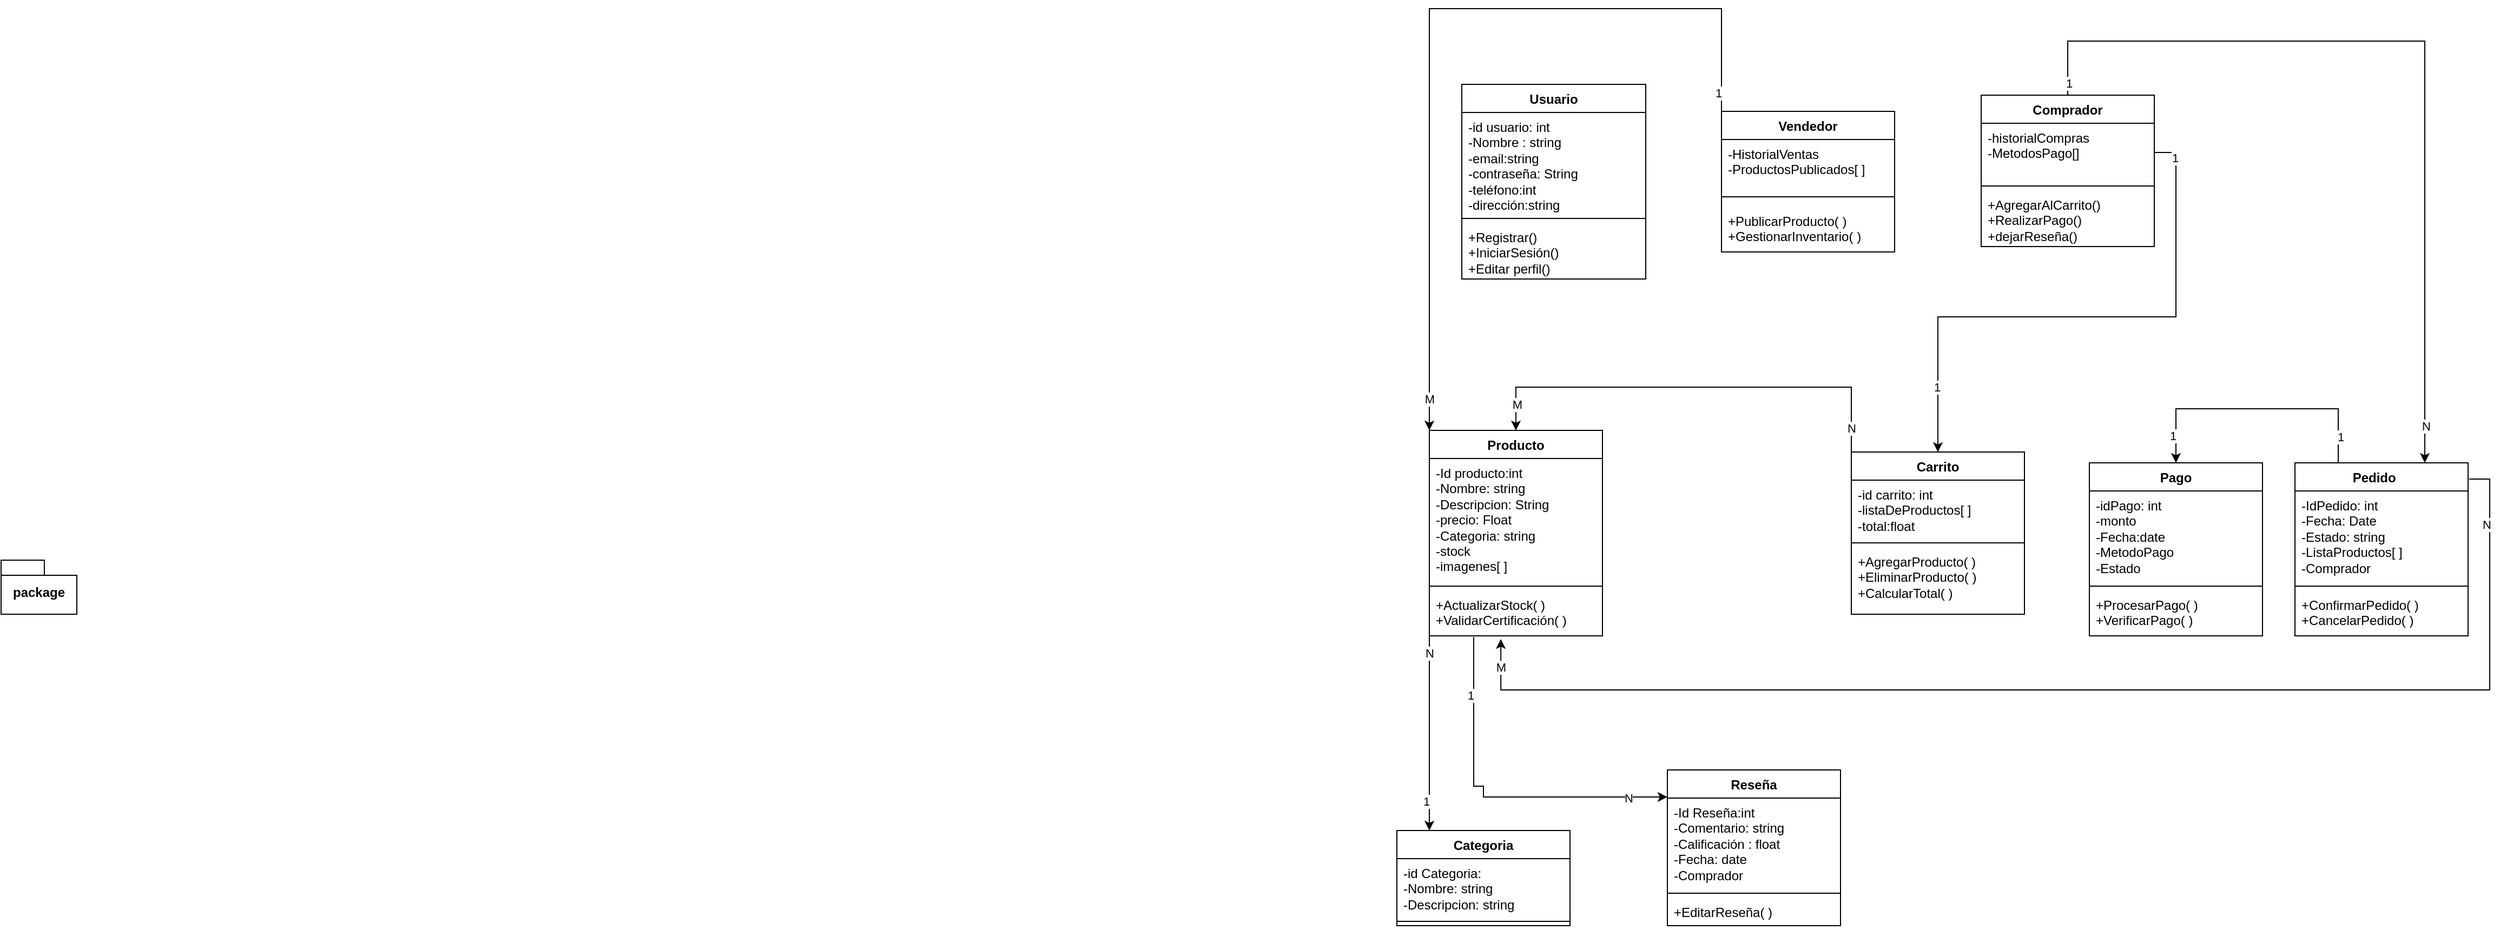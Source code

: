 <mxfile version="28.2.0">
  <diagram name="Página-1" id="iJfHRQVnBRbnl0wtBjf-">
    <mxGraphModel dx="3691" dy="2290" grid="1" gridSize="10" guides="1" tooltips="1" connect="1" arrows="1" fold="1" page="1" pageScale="1" pageWidth="827" pageHeight="1169" math="0" shadow="0">
      <root>
        <mxCell id="0" />
        <mxCell id="1" parent="0" />
        <mxCell id="5YB8JBH2bqorzOYy5yli-1" value="Usuario" style="swimlane;fontStyle=1;align=center;verticalAlign=top;childLayout=stackLayout;horizontal=1;startSize=26;horizontalStack=0;resizeParent=1;resizeParentMax=0;resizeLast=0;collapsible=1;marginBottom=0;whiteSpace=wrap;html=1;" parent="1" vertex="1">
          <mxGeometry x="70" y="20" width="170" height="180" as="geometry" />
        </mxCell>
        <mxCell id="5YB8JBH2bqorzOYy5yli-2" value="-id usuario: int&lt;div&gt;-Nombre : string&lt;/div&gt;&lt;div&gt;-email:string&lt;/div&gt;&lt;div&gt;-contraseña: String&lt;/div&gt;&lt;div&gt;-teléfono:int&lt;/div&gt;&lt;div&gt;-dirección:string&lt;/div&gt;" style="text;strokeColor=none;fillColor=none;align=left;verticalAlign=top;spacingLeft=4;spacingRight=4;overflow=hidden;rotatable=0;points=[[0,0.5],[1,0.5]];portConstraint=eastwest;whiteSpace=wrap;html=1;" parent="5YB8JBH2bqorzOYy5yli-1" vertex="1">
          <mxGeometry y="26" width="170" height="94" as="geometry" />
        </mxCell>
        <mxCell id="5YB8JBH2bqorzOYy5yli-3" value="" style="line;strokeWidth=1;fillColor=none;align=left;verticalAlign=middle;spacingTop=-1;spacingLeft=3;spacingRight=3;rotatable=0;labelPosition=right;points=[];portConstraint=eastwest;strokeColor=inherit;" parent="5YB8JBH2bqorzOYy5yli-1" vertex="1">
          <mxGeometry y="120" width="170" height="8" as="geometry" />
        </mxCell>
        <mxCell id="5YB8JBH2bqorzOYy5yli-4" value="+Registrar()&lt;div&gt;+IniciarSesión()&lt;/div&gt;&lt;div&gt;+Editar perfil()&lt;/div&gt;" style="text;strokeColor=none;fillColor=none;align=left;verticalAlign=top;spacingLeft=4;spacingRight=4;overflow=hidden;rotatable=0;points=[[0,0.5],[1,0.5]];portConstraint=eastwest;whiteSpace=wrap;html=1;" parent="5YB8JBH2bqorzOYy5yli-1" vertex="1">
          <mxGeometry y="128" width="170" height="52" as="geometry" />
        </mxCell>
        <mxCell id="LVgnrMWe8Is_c_3PkuOZ-48" style="edgeStyle=orthogonalEdgeStyle;rounded=0;orthogonalLoop=1;jettySize=auto;html=1;entryX=0.75;entryY=0;entryDx=0;entryDy=0;" edge="1" parent="1" target="LVgnrMWe8Is_c_3PkuOZ-26">
          <mxGeometry relative="1" as="geometry">
            <mxPoint x="630" y="30" as="sourcePoint" />
            <Array as="points">
              <mxPoint x="630" y="-20" />
              <mxPoint x="960" y="-20" />
            </Array>
          </mxGeometry>
        </mxCell>
        <mxCell id="LVgnrMWe8Is_c_3PkuOZ-49" value="1" style="edgeLabel;html=1;align=center;verticalAlign=middle;resizable=0;points=[];" vertex="1" connectable="0" parent="LVgnrMWe8Is_c_3PkuOZ-48">
          <mxGeometry x="-0.97" y="-1" relative="1" as="geometry">
            <mxPoint as="offset" />
          </mxGeometry>
        </mxCell>
        <mxCell id="LVgnrMWe8Is_c_3PkuOZ-50" value="N" style="edgeLabel;html=1;align=center;verticalAlign=middle;resizable=0;points=[];" vertex="1" connectable="0" parent="LVgnrMWe8Is_c_3PkuOZ-48">
          <mxGeometry x="0.91" y="1" relative="1" as="geometry">
            <mxPoint as="offset" />
          </mxGeometry>
        </mxCell>
        <mxCell id="LVgnrMWe8Is_c_3PkuOZ-1" value="Comprador" style="swimlane;fontStyle=1;align=center;verticalAlign=top;childLayout=stackLayout;horizontal=1;startSize=26;horizontalStack=0;resizeParent=1;resizeParentMax=0;resizeLast=0;collapsible=1;marginBottom=0;whiteSpace=wrap;html=1;" vertex="1" parent="1">
          <mxGeometry x="550" y="30" width="160" height="140" as="geometry" />
        </mxCell>
        <mxCell id="LVgnrMWe8Is_c_3PkuOZ-2" value="-historialCompras&lt;div&gt;-MetodosPago[]&lt;/div&gt;" style="text;strokeColor=none;fillColor=none;align=left;verticalAlign=top;spacingLeft=4;spacingRight=4;overflow=hidden;rotatable=0;points=[[0,0.5],[1,0.5]];portConstraint=eastwest;whiteSpace=wrap;html=1;" vertex="1" parent="LVgnrMWe8Is_c_3PkuOZ-1">
          <mxGeometry y="26" width="160" height="54" as="geometry" />
        </mxCell>
        <mxCell id="LVgnrMWe8Is_c_3PkuOZ-3" value="" style="line;strokeWidth=1;fillColor=none;align=left;verticalAlign=middle;spacingTop=-1;spacingLeft=3;spacingRight=3;rotatable=0;labelPosition=right;points=[];portConstraint=eastwest;strokeColor=inherit;" vertex="1" parent="LVgnrMWe8Is_c_3PkuOZ-1">
          <mxGeometry y="80" width="160" height="8" as="geometry" />
        </mxCell>
        <mxCell id="LVgnrMWe8Is_c_3PkuOZ-4" value="+AgregarAlCarrito()&lt;div&gt;&lt;div&gt;+RealizarPago()&lt;/div&gt;&lt;div&gt;+dejarReseña()&lt;br&gt;&lt;div&gt;&lt;br&gt;&lt;/div&gt;&lt;/div&gt;&lt;/div&gt;" style="text;strokeColor=none;fillColor=none;align=left;verticalAlign=top;spacingLeft=4;spacingRight=4;overflow=hidden;rotatable=0;points=[[0,0.5],[1,0.5]];portConstraint=eastwest;whiteSpace=wrap;html=1;" vertex="1" parent="LVgnrMWe8Is_c_3PkuOZ-1">
          <mxGeometry y="88" width="160" height="52" as="geometry" />
        </mxCell>
        <mxCell id="LVgnrMWe8Is_c_3PkuOZ-58" style="edgeStyle=orthogonalEdgeStyle;rounded=0;orthogonalLoop=1;jettySize=auto;html=1;exitX=0;exitY=0;exitDx=0;exitDy=0;entryX=0;entryY=0;entryDx=0;entryDy=0;" edge="1" parent="1" source="LVgnrMWe8Is_c_3PkuOZ-5" target="LVgnrMWe8Is_c_3PkuOZ-14">
          <mxGeometry relative="1" as="geometry">
            <Array as="points">
              <mxPoint x="310" y="-50" />
              <mxPoint x="40" y="-50" />
            </Array>
          </mxGeometry>
        </mxCell>
        <mxCell id="LVgnrMWe8Is_c_3PkuOZ-59" value="1" style="edgeLabel;html=1;align=center;verticalAlign=middle;resizable=0;points=[];" vertex="1" connectable="0" parent="LVgnrMWe8Is_c_3PkuOZ-58">
          <mxGeometry x="-0.955" y="3" relative="1" as="geometry">
            <mxPoint as="offset" />
          </mxGeometry>
        </mxCell>
        <mxCell id="LVgnrMWe8Is_c_3PkuOZ-60" value="M" style="edgeLabel;html=1;align=center;verticalAlign=middle;resizable=0;points=[];" vertex="1" connectable="0" parent="LVgnrMWe8Is_c_3PkuOZ-58">
          <mxGeometry x="0.923" relative="1" as="geometry">
            <mxPoint as="offset" />
          </mxGeometry>
        </mxCell>
        <mxCell id="LVgnrMWe8Is_c_3PkuOZ-5" value="Vendedor" style="swimlane;fontStyle=1;align=center;verticalAlign=top;childLayout=stackLayout;horizontal=1;startSize=26;horizontalStack=0;resizeParent=1;resizeParentMax=0;resizeLast=0;collapsible=1;marginBottom=0;whiteSpace=wrap;html=1;" vertex="1" parent="1">
          <mxGeometry x="310" y="45" width="160" height="130" as="geometry" />
        </mxCell>
        <mxCell id="LVgnrMWe8Is_c_3PkuOZ-6" value="-HistorialVentas&lt;div&gt;-ProductosPublicados[ ]&lt;/div&gt;" style="text;strokeColor=none;fillColor=none;align=left;verticalAlign=top;spacingLeft=4;spacingRight=4;overflow=hidden;rotatable=0;points=[[0,0.5],[1,0.5]];portConstraint=eastwest;whiteSpace=wrap;html=1;" vertex="1" parent="LVgnrMWe8Is_c_3PkuOZ-5">
          <mxGeometry y="26" width="160" height="44" as="geometry" />
        </mxCell>
        <mxCell id="LVgnrMWe8Is_c_3PkuOZ-7" value="" style="line;strokeWidth=1;fillColor=none;align=left;verticalAlign=middle;spacingTop=-1;spacingLeft=3;spacingRight=3;rotatable=0;labelPosition=right;points=[];portConstraint=eastwest;strokeColor=inherit;" vertex="1" parent="LVgnrMWe8Is_c_3PkuOZ-5">
          <mxGeometry y="70" width="160" height="18" as="geometry" />
        </mxCell>
        <mxCell id="LVgnrMWe8Is_c_3PkuOZ-8" value="+PublicarProducto( )&lt;div&gt;+GestionarInventario( )&lt;/div&gt;" style="text;strokeColor=none;fillColor=none;align=left;verticalAlign=top;spacingLeft=4;spacingRight=4;overflow=hidden;rotatable=0;points=[[0,0.5],[1,0.5]];portConstraint=eastwest;whiteSpace=wrap;html=1;" vertex="1" parent="LVgnrMWe8Is_c_3PkuOZ-5">
          <mxGeometry y="88" width="160" height="42" as="geometry" />
        </mxCell>
        <mxCell id="LVgnrMWe8Is_c_3PkuOZ-14" value="Producto" style="swimlane;fontStyle=1;align=center;verticalAlign=top;childLayout=stackLayout;horizontal=1;startSize=26;horizontalStack=0;resizeParent=1;resizeParentMax=0;resizeLast=0;collapsible=1;marginBottom=0;whiteSpace=wrap;html=1;" vertex="1" parent="1">
          <mxGeometry x="40" y="340" width="160" height="190" as="geometry" />
        </mxCell>
        <mxCell id="LVgnrMWe8Is_c_3PkuOZ-15" value="-Id producto:int&lt;div&gt;-Nombre: string&lt;/div&gt;&lt;div&gt;-Descripcion: String&lt;/div&gt;&lt;div&gt;-precio: Float&lt;/div&gt;&lt;div&gt;-Categoria: string&lt;/div&gt;&lt;div&gt;-stock&lt;/div&gt;&lt;div&gt;-imagenes[ ]&lt;/div&gt;&lt;div&gt;&lt;br&gt;&lt;/div&gt;" style="text;strokeColor=none;fillColor=none;align=left;verticalAlign=top;spacingLeft=4;spacingRight=4;overflow=hidden;rotatable=0;points=[[0,0.5],[1,0.5]];portConstraint=eastwest;whiteSpace=wrap;html=1;" vertex="1" parent="LVgnrMWe8Is_c_3PkuOZ-14">
          <mxGeometry y="26" width="160" height="114" as="geometry" />
        </mxCell>
        <mxCell id="LVgnrMWe8Is_c_3PkuOZ-16" value="" style="line;strokeWidth=1;fillColor=none;align=left;verticalAlign=middle;spacingTop=-1;spacingLeft=3;spacingRight=3;rotatable=0;labelPosition=right;points=[];portConstraint=eastwest;strokeColor=inherit;" vertex="1" parent="LVgnrMWe8Is_c_3PkuOZ-14">
          <mxGeometry y="140" width="160" height="8" as="geometry" />
        </mxCell>
        <mxCell id="LVgnrMWe8Is_c_3PkuOZ-17" value="+ActualizarStock( )&lt;div&gt;+ValidarCertificación( )&lt;/div&gt;" style="text;strokeColor=none;fillColor=none;align=left;verticalAlign=top;spacingLeft=4;spacingRight=4;overflow=hidden;rotatable=0;points=[[0,0.5],[1,0.5]];portConstraint=eastwest;whiteSpace=wrap;html=1;" vertex="1" parent="LVgnrMWe8Is_c_3PkuOZ-14">
          <mxGeometry y="148" width="160" height="42" as="geometry" />
        </mxCell>
        <mxCell id="LVgnrMWe8Is_c_3PkuOZ-18" value="Categoria" style="swimlane;fontStyle=1;align=center;verticalAlign=top;childLayout=stackLayout;horizontal=1;startSize=26;horizontalStack=0;resizeParent=1;resizeParentMax=0;resizeLast=0;collapsible=1;marginBottom=0;whiteSpace=wrap;html=1;" vertex="1" parent="1">
          <mxGeometry x="10" y="710" width="160" height="88" as="geometry" />
        </mxCell>
        <mxCell id="LVgnrMWe8Is_c_3PkuOZ-19" value="-id Categoria:&lt;div&gt;-Nombre: string&lt;/div&gt;&lt;div&gt;-Descripcion: string&lt;/div&gt;" style="text;strokeColor=none;fillColor=none;align=left;verticalAlign=top;spacingLeft=4;spacingRight=4;overflow=hidden;rotatable=0;points=[[0,0.5],[1,0.5]];portConstraint=eastwest;whiteSpace=wrap;html=1;" vertex="1" parent="LVgnrMWe8Is_c_3PkuOZ-18">
          <mxGeometry y="26" width="160" height="54" as="geometry" />
        </mxCell>
        <mxCell id="LVgnrMWe8Is_c_3PkuOZ-20" value="" style="line;strokeWidth=1;fillColor=none;align=left;verticalAlign=middle;spacingTop=-1;spacingLeft=3;spacingRight=3;rotatable=0;labelPosition=right;points=[];portConstraint=eastwest;strokeColor=inherit;" vertex="1" parent="LVgnrMWe8Is_c_3PkuOZ-18">
          <mxGeometry y="80" width="160" height="8" as="geometry" />
        </mxCell>
        <mxCell id="LVgnrMWe8Is_c_3PkuOZ-45" style="edgeStyle=orthogonalEdgeStyle;rounded=0;orthogonalLoop=1;jettySize=auto;html=1;exitX=0;exitY=0;exitDx=0;exitDy=0;entryX=0.5;entryY=0;entryDx=0;entryDy=0;" edge="1" parent="1" source="LVgnrMWe8Is_c_3PkuOZ-22" target="LVgnrMWe8Is_c_3PkuOZ-14">
          <mxGeometry relative="1" as="geometry">
            <Array as="points">
              <mxPoint x="430" y="300" />
              <mxPoint x="120" y="300" />
            </Array>
          </mxGeometry>
        </mxCell>
        <mxCell id="LVgnrMWe8Is_c_3PkuOZ-46" value="N" style="edgeLabel;html=1;align=center;verticalAlign=middle;resizable=0;points=[];" vertex="1" connectable="0" parent="LVgnrMWe8Is_c_3PkuOZ-45">
          <mxGeometry x="-0.893" relative="1" as="geometry">
            <mxPoint as="offset" />
          </mxGeometry>
        </mxCell>
        <mxCell id="LVgnrMWe8Is_c_3PkuOZ-47" value="M" style="edgeLabel;html=1;align=center;verticalAlign=middle;resizable=0;points=[];" vertex="1" connectable="0" parent="LVgnrMWe8Is_c_3PkuOZ-45">
          <mxGeometry x="0.883" y="1" relative="1" as="geometry">
            <mxPoint as="offset" />
          </mxGeometry>
        </mxCell>
        <mxCell id="LVgnrMWe8Is_c_3PkuOZ-22" value="Carrito" style="swimlane;fontStyle=1;align=center;verticalAlign=top;childLayout=stackLayout;horizontal=1;startSize=26;horizontalStack=0;resizeParent=1;resizeParentMax=0;resizeLast=0;collapsible=1;marginBottom=0;whiteSpace=wrap;html=1;" vertex="1" parent="1">
          <mxGeometry x="430" y="360" width="160" height="150" as="geometry" />
        </mxCell>
        <mxCell id="LVgnrMWe8Is_c_3PkuOZ-23" value="-id carrito: int&lt;div&gt;-listaDeProductos[ ]&lt;/div&gt;&lt;div&gt;-total:float&lt;/div&gt;" style="text;strokeColor=none;fillColor=none;align=left;verticalAlign=top;spacingLeft=4;spacingRight=4;overflow=hidden;rotatable=0;points=[[0,0.5],[1,0.5]];portConstraint=eastwest;whiteSpace=wrap;html=1;" vertex="1" parent="LVgnrMWe8Is_c_3PkuOZ-22">
          <mxGeometry y="26" width="160" height="54" as="geometry" />
        </mxCell>
        <mxCell id="LVgnrMWe8Is_c_3PkuOZ-24" value="" style="line;strokeWidth=1;fillColor=none;align=left;verticalAlign=middle;spacingTop=-1;spacingLeft=3;spacingRight=3;rotatable=0;labelPosition=right;points=[];portConstraint=eastwest;strokeColor=inherit;" vertex="1" parent="LVgnrMWe8Is_c_3PkuOZ-22">
          <mxGeometry y="80" width="160" height="8" as="geometry" />
        </mxCell>
        <mxCell id="LVgnrMWe8Is_c_3PkuOZ-25" value="+AgregarProducto( )&lt;div&gt;+EliminarProducto( )&lt;/div&gt;&lt;div&gt;+CalcularTotal( )&lt;/div&gt;" style="text;strokeColor=none;fillColor=none;align=left;verticalAlign=top;spacingLeft=4;spacingRight=4;overflow=hidden;rotatable=0;points=[[0,0.5],[1,0.5]];portConstraint=eastwest;whiteSpace=wrap;html=1;" vertex="1" parent="LVgnrMWe8Is_c_3PkuOZ-22">
          <mxGeometry y="88" width="160" height="62" as="geometry" />
        </mxCell>
        <mxCell id="LVgnrMWe8Is_c_3PkuOZ-51" style="edgeStyle=orthogonalEdgeStyle;rounded=0;orthogonalLoop=1;jettySize=auto;html=1;exitX=0.25;exitY=0;exitDx=0;exitDy=0;entryX=0.5;entryY=0;entryDx=0;entryDy=0;" edge="1" parent="1" source="LVgnrMWe8Is_c_3PkuOZ-26" target="LVgnrMWe8Is_c_3PkuOZ-31">
          <mxGeometry relative="1" as="geometry">
            <Array as="points">
              <mxPoint x="880" y="320" />
              <mxPoint x="730" y="320" />
            </Array>
          </mxGeometry>
        </mxCell>
        <mxCell id="LVgnrMWe8Is_c_3PkuOZ-52" value="1" style="edgeLabel;html=1;align=center;verticalAlign=middle;resizable=0;points=[];" vertex="1" connectable="0" parent="LVgnrMWe8Is_c_3PkuOZ-51">
          <mxGeometry x="-0.808" y="-2" relative="1" as="geometry">
            <mxPoint as="offset" />
          </mxGeometry>
        </mxCell>
        <mxCell id="LVgnrMWe8Is_c_3PkuOZ-53" value="1" style="edgeLabel;html=1;align=center;verticalAlign=middle;resizable=0;points=[];" vertex="1" connectable="0" parent="LVgnrMWe8Is_c_3PkuOZ-51">
          <mxGeometry x="0.8" y="-3" relative="1" as="geometry">
            <mxPoint as="offset" />
          </mxGeometry>
        </mxCell>
        <mxCell id="LVgnrMWe8Is_c_3PkuOZ-26" value="Pedido&lt;span style=&quot;white-space: pre;&quot;&gt;&#x9;&lt;/span&gt;" style="swimlane;fontStyle=1;align=center;verticalAlign=top;childLayout=stackLayout;horizontal=1;startSize=26;horizontalStack=0;resizeParent=1;resizeParentMax=0;resizeLast=0;collapsible=1;marginBottom=0;whiteSpace=wrap;html=1;" vertex="1" parent="1">
          <mxGeometry x="840" y="370" width="160" height="160" as="geometry" />
        </mxCell>
        <mxCell id="LVgnrMWe8Is_c_3PkuOZ-27" value="-IdPedido: int&lt;div&gt;-Fecha: Date&lt;/div&gt;&lt;div&gt;-Estado: string&lt;/div&gt;&lt;div&gt;-ListaProductos[ ]&lt;/div&gt;&lt;div&gt;-Comprador&lt;/div&gt;" style="text;strokeColor=none;fillColor=none;align=left;verticalAlign=top;spacingLeft=4;spacingRight=4;overflow=hidden;rotatable=0;points=[[0,0.5],[1,0.5]];portConstraint=eastwest;whiteSpace=wrap;html=1;" vertex="1" parent="LVgnrMWe8Is_c_3PkuOZ-26">
          <mxGeometry y="26" width="160" height="84" as="geometry" />
        </mxCell>
        <mxCell id="LVgnrMWe8Is_c_3PkuOZ-28" value="" style="line;strokeWidth=1;fillColor=none;align=left;verticalAlign=middle;spacingTop=-1;spacingLeft=3;spacingRight=3;rotatable=0;labelPosition=right;points=[];portConstraint=eastwest;strokeColor=inherit;" vertex="1" parent="LVgnrMWe8Is_c_3PkuOZ-26">
          <mxGeometry y="110" width="160" height="8" as="geometry" />
        </mxCell>
        <mxCell id="LVgnrMWe8Is_c_3PkuOZ-29" value="+ConfirmarPedido( )&lt;div&gt;+CancelarPedido( )&lt;/div&gt;" style="text;strokeColor=none;fillColor=none;align=left;verticalAlign=top;spacingLeft=4;spacingRight=4;overflow=hidden;rotatable=0;points=[[0,0.5],[1,0.5]];portConstraint=eastwest;whiteSpace=wrap;html=1;" vertex="1" parent="LVgnrMWe8Is_c_3PkuOZ-26">
          <mxGeometry y="118" width="160" height="42" as="geometry" />
        </mxCell>
        <mxCell id="LVgnrMWe8Is_c_3PkuOZ-31" value="Pago" style="swimlane;fontStyle=1;align=center;verticalAlign=top;childLayout=stackLayout;horizontal=1;startSize=26;horizontalStack=0;resizeParent=1;resizeParentMax=0;resizeLast=0;collapsible=1;marginBottom=0;whiteSpace=wrap;html=1;" vertex="1" parent="1">
          <mxGeometry x="650" y="370" width="160" height="160" as="geometry" />
        </mxCell>
        <mxCell id="LVgnrMWe8Is_c_3PkuOZ-32" value="-idPago: int&lt;div&gt;-monto&lt;/div&gt;&lt;div&gt;-Fecha:date&lt;/div&gt;&lt;div&gt;-MetodoPago&lt;/div&gt;&lt;div&gt;-Estado&lt;/div&gt;" style="text;strokeColor=none;fillColor=none;align=left;verticalAlign=top;spacingLeft=4;spacingRight=4;overflow=hidden;rotatable=0;points=[[0,0.5],[1,0.5]];portConstraint=eastwest;whiteSpace=wrap;html=1;" vertex="1" parent="LVgnrMWe8Is_c_3PkuOZ-31">
          <mxGeometry y="26" width="160" height="84" as="geometry" />
        </mxCell>
        <mxCell id="LVgnrMWe8Is_c_3PkuOZ-33" value="" style="line;strokeWidth=1;fillColor=none;align=left;verticalAlign=middle;spacingTop=-1;spacingLeft=3;spacingRight=3;rotatable=0;labelPosition=right;points=[];portConstraint=eastwest;strokeColor=inherit;" vertex="1" parent="LVgnrMWe8Is_c_3PkuOZ-31">
          <mxGeometry y="110" width="160" height="8" as="geometry" />
        </mxCell>
        <mxCell id="LVgnrMWe8Is_c_3PkuOZ-34" value="+ProcesarPago( )&lt;div&gt;+VerificarPago( )&lt;/div&gt;" style="text;strokeColor=none;fillColor=none;align=left;verticalAlign=top;spacingLeft=4;spacingRight=4;overflow=hidden;rotatable=0;points=[[0,0.5],[1,0.5]];portConstraint=eastwest;whiteSpace=wrap;html=1;" vertex="1" parent="LVgnrMWe8Is_c_3PkuOZ-31">
          <mxGeometry y="118" width="160" height="42" as="geometry" />
        </mxCell>
        <mxCell id="LVgnrMWe8Is_c_3PkuOZ-35" value="Reseña" style="swimlane;fontStyle=1;align=center;verticalAlign=top;childLayout=stackLayout;horizontal=1;startSize=26;horizontalStack=0;resizeParent=1;resizeParentMax=0;resizeLast=0;collapsible=1;marginBottom=0;whiteSpace=wrap;html=1;" vertex="1" parent="1">
          <mxGeometry x="260" y="654" width="160" height="144" as="geometry" />
        </mxCell>
        <mxCell id="LVgnrMWe8Is_c_3PkuOZ-36" value="-Id Reseña:int&lt;div&gt;-Comentario: string&lt;/div&gt;&lt;div&gt;-Calificación : float&lt;/div&gt;&lt;div&gt;-Fecha: date&lt;/div&gt;&lt;div&gt;-Comprador&lt;/div&gt;" style="text;strokeColor=none;fillColor=none;align=left;verticalAlign=top;spacingLeft=4;spacingRight=4;overflow=hidden;rotatable=0;points=[[0,0.5],[1,0.5]];portConstraint=eastwest;whiteSpace=wrap;html=1;" vertex="1" parent="LVgnrMWe8Is_c_3PkuOZ-35">
          <mxGeometry y="26" width="160" height="84" as="geometry" />
        </mxCell>
        <mxCell id="LVgnrMWe8Is_c_3PkuOZ-37" value="" style="line;strokeWidth=1;fillColor=none;align=left;verticalAlign=middle;spacingTop=-1;spacingLeft=3;spacingRight=3;rotatable=0;labelPosition=right;points=[];portConstraint=eastwest;strokeColor=inherit;" vertex="1" parent="LVgnrMWe8Is_c_3PkuOZ-35">
          <mxGeometry y="110" width="160" height="8" as="geometry" />
        </mxCell>
        <mxCell id="LVgnrMWe8Is_c_3PkuOZ-38" value="+EditarReseña( )" style="text;strokeColor=none;fillColor=none;align=left;verticalAlign=top;spacingLeft=4;spacingRight=4;overflow=hidden;rotatable=0;points=[[0,0.5],[1,0.5]];portConstraint=eastwest;whiteSpace=wrap;html=1;" vertex="1" parent="LVgnrMWe8Is_c_3PkuOZ-35">
          <mxGeometry y="118" width="160" height="26" as="geometry" />
        </mxCell>
        <mxCell id="LVgnrMWe8Is_c_3PkuOZ-41" style="edgeStyle=orthogonalEdgeStyle;rounded=0;orthogonalLoop=1;jettySize=auto;html=1;exitX=1;exitY=0.5;exitDx=0;exitDy=0;" edge="1" parent="1" source="LVgnrMWe8Is_c_3PkuOZ-2" target="LVgnrMWe8Is_c_3PkuOZ-22">
          <mxGeometry relative="1" as="geometry" />
        </mxCell>
        <mxCell id="LVgnrMWe8Is_c_3PkuOZ-42" value="1" style="edgeLabel;html=1;align=center;verticalAlign=middle;resizable=0;points=[];" vertex="1" connectable="0" parent="LVgnrMWe8Is_c_3PkuOZ-41">
          <mxGeometry x="-0.904" y="-1" relative="1" as="geometry">
            <mxPoint as="offset" />
          </mxGeometry>
        </mxCell>
        <mxCell id="LVgnrMWe8Is_c_3PkuOZ-43" value="1" style="edgeLabel;html=1;align=center;verticalAlign=middle;resizable=0;points=[];" vertex="1" connectable="0" parent="LVgnrMWe8Is_c_3PkuOZ-41">
          <mxGeometry x="0.766" y="-1" relative="1" as="geometry">
            <mxPoint as="offset" />
          </mxGeometry>
        </mxCell>
        <mxCell id="LVgnrMWe8Is_c_3PkuOZ-54" style="edgeStyle=orthogonalEdgeStyle;rounded=0;orthogonalLoop=1;jettySize=auto;html=1;exitX=1.006;exitY=0.094;exitDx=0;exitDy=0;entryX=0.413;entryY=1.071;entryDx=0;entryDy=0;entryPerimeter=0;exitPerimeter=0;" edge="1" parent="1" source="LVgnrMWe8Is_c_3PkuOZ-26" target="LVgnrMWe8Is_c_3PkuOZ-17">
          <mxGeometry relative="1" as="geometry">
            <Array as="points">
              <mxPoint x="1020" y="385" />
              <mxPoint x="1020" y="580" />
              <mxPoint x="106" y="580" />
            </Array>
          </mxGeometry>
        </mxCell>
        <mxCell id="LVgnrMWe8Is_c_3PkuOZ-55" value="N" style="edgeLabel;html=1;align=center;verticalAlign=middle;resizable=0;points=[];" vertex="1" connectable="0" parent="LVgnrMWe8Is_c_3PkuOZ-54">
          <mxGeometry x="-0.897" y="-3" relative="1" as="geometry">
            <mxPoint as="offset" />
          </mxGeometry>
        </mxCell>
        <mxCell id="LVgnrMWe8Is_c_3PkuOZ-56" value="M" style="edgeLabel;html=1;align=center;verticalAlign=middle;resizable=0;points=[];" vertex="1" connectable="0" parent="LVgnrMWe8Is_c_3PkuOZ-54">
          <mxGeometry x="0.956" relative="1" as="geometry">
            <mxPoint as="offset" />
          </mxGeometry>
        </mxCell>
        <mxCell id="LVgnrMWe8Is_c_3PkuOZ-61" style="edgeStyle=orthogonalEdgeStyle;rounded=0;orthogonalLoop=1;jettySize=auto;html=1;exitX=0;exitY=0.5;exitDx=0;exitDy=0;" edge="1" parent="1" source="LVgnrMWe8Is_c_3PkuOZ-17" target="LVgnrMWe8Is_c_3PkuOZ-18">
          <mxGeometry relative="1" as="geometry">
            <Array as="points">
              <mxPoint x="40" y="660" />
              <mxPoint x="40" y="660" />
            </Array>
          </mxGeometry>
        </mxCell>
        <mxCell id="LVgnrMWe8Is_c_3PkuOZ-62" value="N" style="edgeLabel;html=1;align=center;verticalAlign=middle;resizable=0;points=[];" vertex="1" connectable="0" parent="LVgnrMWe8Is_c_3PkuOZ-61">
          <mxGeometry x="-0.632" relative="1" as="geometry">
            <mxPoint as="offset" />
          </mxGeometry>
        </mxCell>
        <mxCell id="LVgnrMWe8Is_c_3PkuOZ-63" value="1" style="edgeLabel;html=1;align=center;verticalAlign=middle;resizable=0;points=[];" vertex="1" connectable="0" parent="LVgnrMWe8Is_c_3PkuOZ-61">
          <mxGeometry x="0.731" y="-3" relative="1" as="geometry">
            <mxPoint as="offset" />
          </mxGeometry>
        </mxCell>
        <mxCell id="LVgnrMWe8Is_c_3PkuOZ-64" style="edgeStyle=orthogonalEdgeStyle;rounded=0;orthogonalLoop=1;jettySize=auto;html=1;exitX=0.256;exitY=1.048;exitDx=0;exitDy=0;exitPerimeter=0;entryX=0;entryY=0;entryDx=0;entryDy=0;entryPerimeter=0;" edge="1" parent="1">
          <mxGeometry relative="1" as="geometry">
            <mxPoint x="80.96" y="531.016" as="sourcePoint" />
            <mxPoint x="260" y="679" as="targetPoint" />
            <Array as="points">
              <mxPoint x="81" y="669" />
              <mxPoint x="90" y="669" />
              <mxPoint x="90" y="679" />
            </Array>
          </mxGeometry>
        </mxCell>
        <mxCell id="LVgnrMWe8Is_c_3PkuOZ-68" value="1" style="edgeLabel;html=1;align=center;verticalAlign=middle;resizable=0;points=[];" vertex="1" connectable="0" parent="LVgnrMWe8Is_c_3PkuOZ-64">
          <mxGeometry x="-0.67" y="-3" relative="1" as="geometry">
            <mxPoint as="offset" />
          </mxGeometry>
        </mxCell>
        <mxCell id="LVgnrMWe8Is_c_3PkuOZ-69" value="N" style="edgeLabel;html=1;align=center;verticalAlign=middle;resizable=0;points=[];" vertex="1" connectable="0" parent="LVgnrMWe8Is_c_3PkuOZ-64">
          <mxGeometry x="0.78" y="-1" relative="1" as="geometry">
            <mxPoint as="offset" />
          </mxGeometry>
        </mxCell>
        <mxCell id="LVgnrMWe8Is_c_3PkuOZ-70" value="package" style="shape=folder;fontStyle=1;spacingTop=10;tabWidth=40;tabHeight=14;tabPosition=left;html=1;whiteSpace=wrap;" vertex="1" parent="1">
          <mxGeometry x="-1280" y="460" width="70" height="50" as="geometry" />
        </mxCell>
      </root>
    </mxGraphModel>
  </diagram>
</mxfile>
